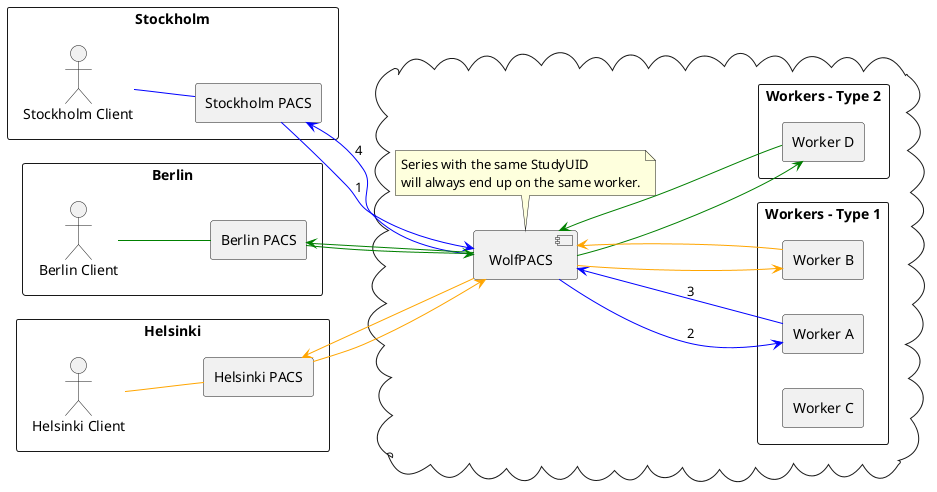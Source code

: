 @startuml
left to right direction
skinparam packageStyle rectangle

package Stockholm {
actor "Stockholm Client" as S_CLIENT
agent "Stockholm PACS" as S_PACS
}

package Berlin {
actor "Berlin Client" as B_CLIENT
agent "Berlin PACS" as B_PACS
}

package Helsinki {
actor "Helsinki Client" as H_CLIENT
agent "Helsinki PACS" as H_PACS
}

cloud {

component "WolfPACS" as WP

package "Workers - Type 1" {
	agent "Worker A" as WA
	agent "Worker B" as WB
	agent "Worker C" as WC
}

package "Workers - Type 2"{
	agent "Worker D" as WD
}

note bottom of WP
     Series with the same StudyUID
     will always end up on the same worker.
end note
}

S_CLIENT -[#blue]- S_PACS

S_PACS -[#blue]-> WP : 1

WP -[#blue]-> WA : 2

WP <-[#blue]- WA : 3

WP -[#blue]-> S_PACS : 4



B_CLIENT -[#green]- B_PACS

B_PACS -[#green]-> WP

WP -[#green]-> WD

WP <-[#green]- WD

WP -[#green]-> B_PACS



H_CLIENT -[#orange]- H_PACS

H_PACS -[#orange]-> WP

WP -[#orange]-> WB

WP <-[#orange]- WB

WP -[#orange]-> H_PACS

@enduml
